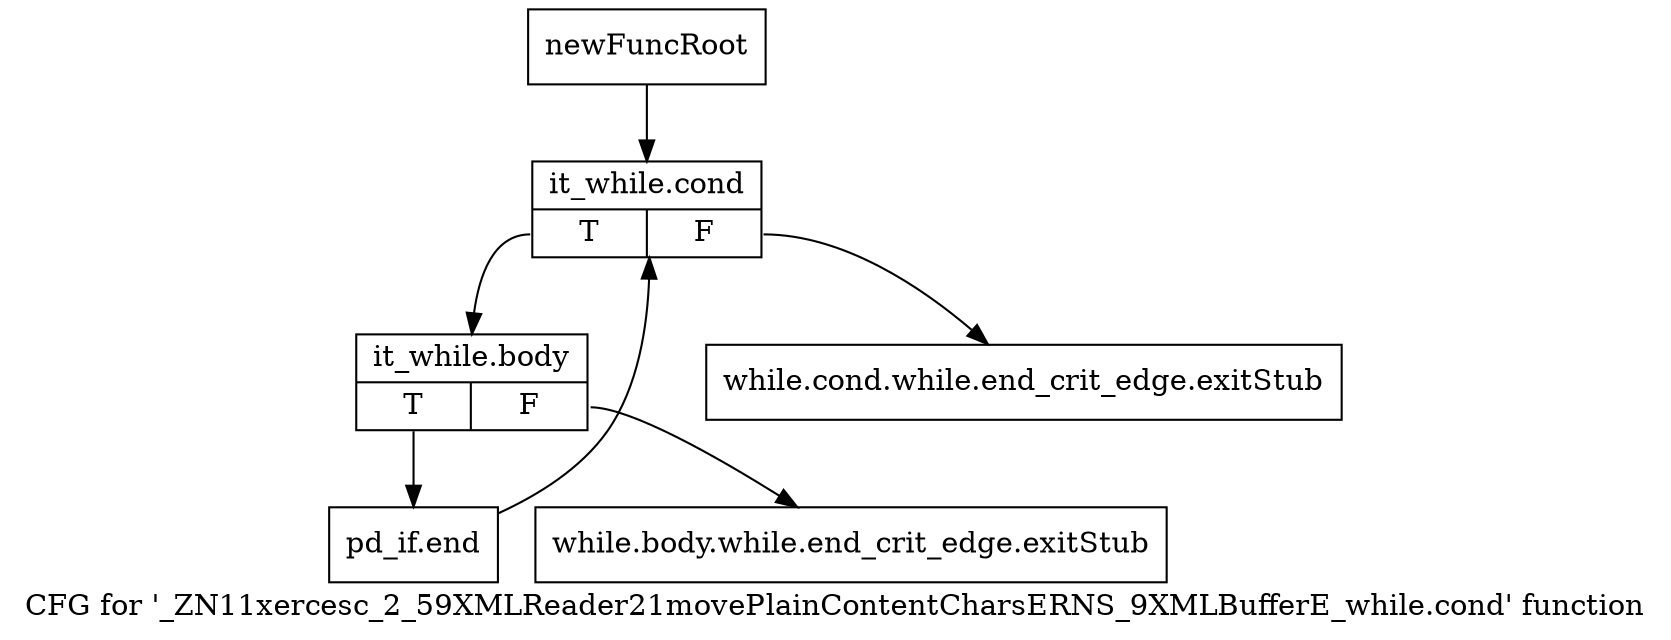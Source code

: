 digraph "CFG for '_ZN11xercesc_2_59XMLReader21movePlainContentCharsERNS_9XMLBufferE_while.cond' function" {
	label="CFG for '_ZN11xercesc_2_59XMLReader21movePlainContentCharsERNS_9XMLBufferE_while.cond' function";

	Node0x96b9090 [shape=record,label="{newFuncRoot}"];
	Node0x96b9090 -> Node0x96b9180;
	Node0x96b90e0 [shape=record,label="{while.cond.while.end_crit_edge.exitStub}"];
	Node0x96b9130 [shape=record,label="{while.body.while.end_crit_edge.exitStub}"];
	Node0x96b9180 [shape=record,label="{it_while.cond|{<s0>T|<s1>F}}"];
	Node0x96b9180:s0 -> Node0x96b91d0;
	Node0x96b9180:s1 -> Node0x96b90e0;
	Node0x96b91d0 [shape=record,label="{it_while.body|{<s0>T|<s1>F}}"];
	Node0x96b91d0:s0 -> Node0x96b9220;
	Node0x96b91d0:s1 -> Node0x96b9130;
	Node0x96b9220 [shape=record,label="{pd_if.end}"];
	Node0x96b9220 -> Node0x96b9180;
}
